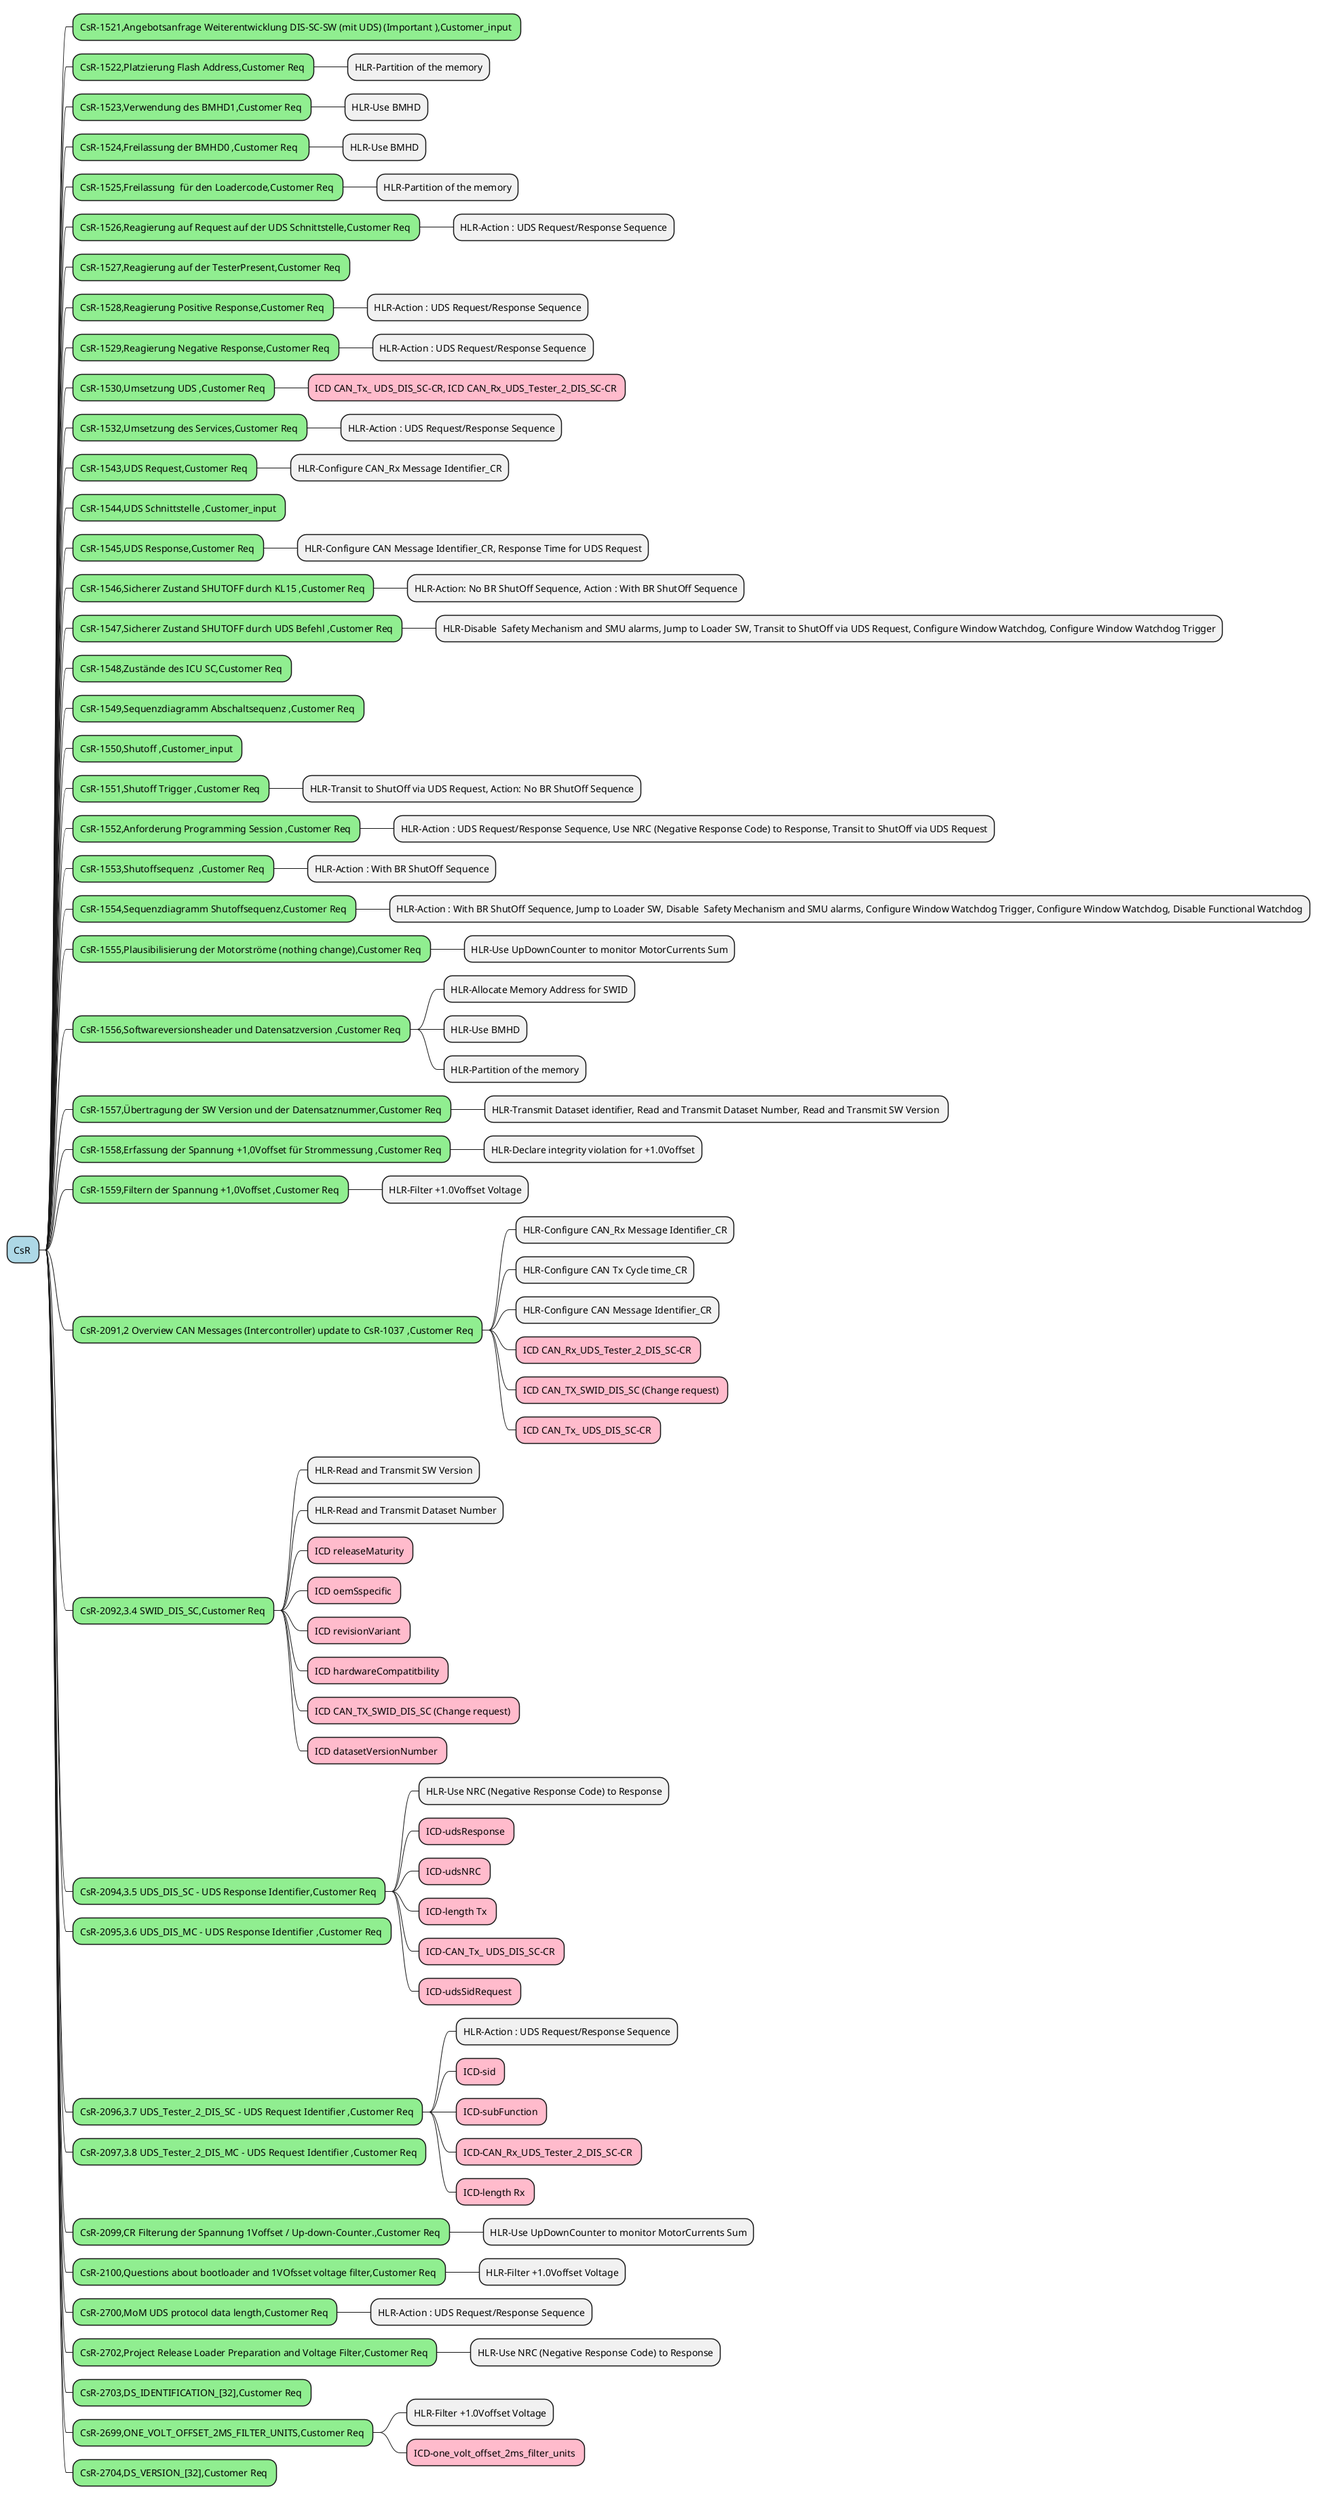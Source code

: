 
@startmindmap

<style>
mindmapDiagram {
  .green {
    BackgroundColor lightgreen
  }
  .rose {
    BackgroundColor #FFBBCC
  }
  .your_style_name {
    BackgroundColor lightblue
  }
}
</style>

* CsR <<your_style_name>>

** CsR-1521,Angebotsanfrage Weiterentwicklung DIS-SC-SW (mit UDS) (Important ),Customer_input <<green>>
** CsR-1522,Platzierung Flash Address,Customer Req <<green>>
*** HLR-Partition of the memory
** CsR-1523,Verwendung des BMHD1,Customer Req <<green>>
*** HLR-Use BMHD
** CsR-1524,Freilassung der BMHD0 ,Customer Req  <<green>>
*** HLR-Use BMHD

** CsR-1525,Freilassung  für den Loadercode,Customer Req <<green>>
*** HLR-Partition of the memory

** CsR-1526,Reagierung auf Request auf der UDS Schnittstelle,Customer Req <<green>>
*** HLR-Action : UDS Request/Response Sequence

** CsR-1527,Reagierung auf der TesterPresent,Customer Req <<green>>
** CsR-1528,Reagierung Positive Response,Customer Req <<green>>
*** HLR-Action : UDS Request/Response Sequence

** CsR-1529,Reagierung Negative Response,Customer Req <<green>>
*** HLR-Action : UDS Request/Response Sequence

** CsR-1530,Umsetzung UDS ,Customer Req <<green>>
*** ICD CAN_Tx_ UDS_DIS_SC-CR, ICD CAN_Rx_UDS_Tester_2_DIS_SC-CR <<rose>>

** CsR-1532,Umsetzung des Services,Customer Req <<green>>
*** HLR-Action : UDS Request/Response Sequence

** CsR-1543,UDS Request,Customer Req <<green>>
*** HLR-Configure CAN_Rx Message Identifier_CR

** CsR-1544,UDS Schnittstelle ,Customer_input <<green>>
** CsR-1545,UDS Response,Customer Req <<green>>
*** HLR-Configure CAN Message Identifier_CR, Response Time for UDS Request

** CsR-1546,Sicherer Zustand SHUTOFF durch KL15 ,Customer Req <<green>>
*** HLR-Action: No BR ShutOff Sequence, Action : With BR ShutOff Sequence

** CsR-1547,Sicherer Zustand SHUTOFF durch UDS Befehl ,Customer Req <<green>>
*** HLR-Disable  Safety Mechanism and SMU alarms, Jump to Loader SW, Transit to ShutOff via UDS Request, Configure Window Watchdog, Configure Window Watchdog Trigger

** CsR-1548,Zustände des ICU SC,Customer Req <<green>>

** CsR-1549,Sequenzdiagramm Abschaltsequenz ,Customer Req <<green>>

** CsR-1550,Shutoff ,Customer_input <<green>>

** CsR-1551,Shutoff Trigger ,Customer Req <<green>>
*** HLR-Transit to ShutOff via UDS Request, Action: No BR ShutOff Sequence

** CsR-1552,Anforderung Programming Session ,Customer Req <<green>>
*** HLR-Action : UDS Request/Response Sequence, Use NRC (Negative Response Code) to Response, Transit to ShutOff via UDS Request

** CsR-1553,Shutoffsequenz  ,Customer Req <<green>>
*** HLR-Action : With BR ShutOff Sequence

** CsR-1554,Sequenzdiagramm Shutoffsequenz,Customer Req <<green>>
*** HLR-Action : With BR ShutOff Sequence, Jump to Loader SW, Disable  Safety Mechanism and SMU alarms, Configure Window Watchdog Trigger, Configure Window Watchdog, Disable Functional Watchdog

** CsR-1555,Plausibilisierung der Motorströme (nothing change),Customer Req <<green>>
*** HLR-Use UpDownCounter to monitor MotorCurrents Sum

** CsR-1556,Softwareversionsheader und Datensatzversion ,Customer Req <<green>>
*** HLR-Allocate Memory Address for SWID
*** HLR-Use BMHD
*** HLR-Partition of the memory

** CsR-1557,Übertragung der SW Version und der Datensatznummer,Customer Req <<green>>
*** HLR-Transmit Dataset identifier, Read and Transmit Dataset Number, Read and Transmit SW Version 

** CsR-1558,Erfassung der Spannung +1,0Voffset für Strommessung ,Customer Req <<green>>
*** HLR-Declare integrity violation for +1.0Voffset

** CsR-1559,Filtern der Spannung +1,0Voffset ,Customer Req <<green>>
*** HLR-Filter +1.0Voffset Voltage

** CsR-2091,2 Overview CAN Messages (Intercontroller) update to CsR-1037 ,Customer Req <<green>>
*** HLR-Configure CAN_Rx Message Identifier_CR
*** HLR-Configure CAN Tx Cycle time_CR
*** HLR-Configure CAN Message Identifier_CR
*** ICD CAN_Rx_UDS_Tester_2_DIS_SC-CR <<rose>>
*** ICD CAN_TX_SWID_DIS_SC (Change request) <<rose>>
*** ICD CAN_Tx_ UDS_DIS_SC-CR <<rose>>

** CsR-2092,3.4 SWID_DIS_SC,Customer Req <<green>>
*** HLR-Read and Transmit SW Version
*** HLR-Read and Transmit Dataset Number
*** ICD releaseMaturity <<rose>> 
*** ICD oemSspecific <<rose>> 
*** ICD revisionVariant <<rose>> 
*** ICD hardwareCompatitbility <<rose>> 
*** ICD CAN_TX_SWID_DIS_SC (Change request) <<rose>>
*** ICD datasetVersionNumber <<rose>> 

** CsR-2094,3.5 UDS_DIS_SC - UDS Response Identifier,Customer Req <<green>>
*** HLR-Use NRC (Negative Response Code) to Response
*** ICD-udsResponse <<rose>> 
*** ICD-udsNRC <<rose>>
*** ICD-length Tx <<rose>>
*** ICD-CAN_Tx_ UDS_DIS_SC-CR <<rose>>
*** ICD-udsSidRequest <<rose>>

** CsR-2095,3.6 UDS_DIS_MC - UDS Response Identifier ,Customer Req <<green>>
** CsR-2096,3.7 UDS_Tester_2_DIS_SC - UDS Request Identifier ,Customer Req <<green>>
*** HLR-Action : UDS Request/Response Sequence
*** ICD-sid <<rose>>
*** ICD-subFunction <<rose>> 
*** ICD-CAN_Rx_UDS_Tester_2_DIS_SC-CR <<rose>>
*** ICD-length Rx <<rose>>

** CsR-2097,3.8 UDS_Tester_2_DIS_MC - UDS Request Identifier ,Customer Req <<green>>

** CsR-2099,CR Filterung der Spannung 1Voffset / Up-down-Counter.,Customer Req <<green>>
*** HLR-Use UpDownCounter to monitor MotorCurrents Sum

** CsR-2100,Questions about bootloader and 1VOfsset voltage filter,Customer Req <<green>>
*** HLR-Filter +1.0Voffset Voltage

** CsR-2700,MoM UDS protocol data length,Customer Req <<green>>
*** HLR-Action : UDS Request/Response Sequence

** CsR-2702,Project Release Loader Preparation and Voltage Filter,Customer Req <<green>>
*** HLR-Use NRC (Negative Response Code) to Response

** CsR-2703,DS_IDENTIFICATION_[32],Customer Req <<green>>

** CsR-2699,ONE_VOLT_OFFSET_2MS_FILTER_UNITS,Customer Req <<green>>
*** HLR-Filter +1.0Voffset Voltage
*** ICD-one_volt_offset_2ms_filter_units <<rose>>

** CsR-2704,DS_VERSION_[32],Customer Req <<green>>

@endmindmap  
